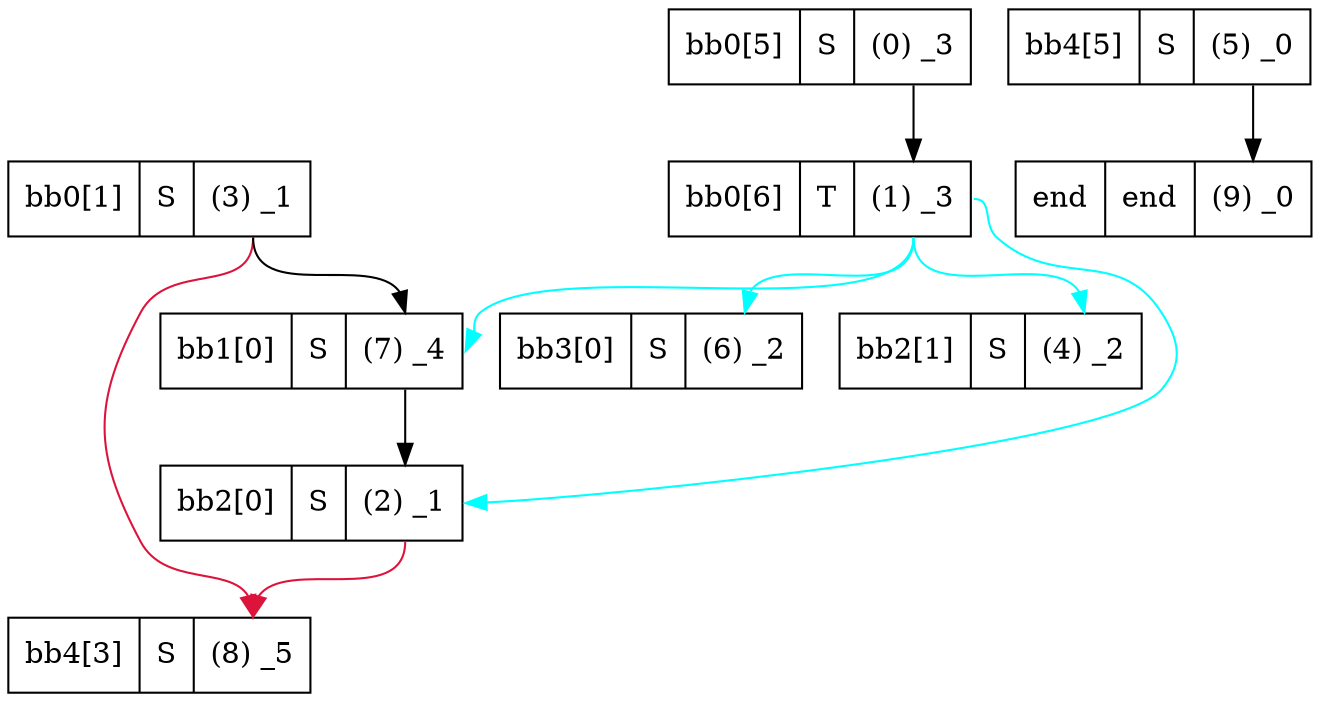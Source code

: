 digraph g {
    n4933618640[label="bb0[6]|T|<p1> (1) _3"][shape="record"];
    n4933588864[label="end|end|<p9> (9) _0"][shape="record"];
    n4933611552[label="bb3[0]|S|<p6> (6) _2"][shape="record"];
    n4933613264[label="bb2[1]|S|<p4> (4) _2"][shape="record"];
    n4933617088[label="bb4[3]|S|<p8> (8) _5"][shape="record"];
    n4933585856[label="bb0[5]|S|<p0> (0) _3"][shape="record"];
    n4933587888[label="bb2[0]|S|<p2> (2) _1"][shape="record"];
    n4933612784[label="bb0[1]|S|<p3> (3) _1"][shape="record"];
    n4933616672[label="bb1[0]|S|<p7> (7) _4"][shape="record"];
    n4933589696[label="bb4[5]|S|<p5> (5) _0"][shape="record"];
    n4933612784:p3 -> n4933617088:p8[label=""][color="crimson"];
    n4933585856:p0 -> n4933618640:p1[label=""];
    n4933618640:p1 -> n4933613264:p4[label=""][color="aqua"];
    n4933589696:p5 -> n4933588864:p9[label=""];
    n4933618640:p1 -> n4933611552:p6[label=""][color="aqua"];
    n4933612784:p3 -> n4933616672:p7[label=""];
    n4933616672:p7 -> n4933587888:p2[label=""];
    n4933618640:p1 -> n4933587888:p2[label=""][color="aqua"];
    n4933618640:p1 -> n4933616672:p7[label=""][color="aqua"];
    n4933587888:p2 -> n4933617088:p8[label=""][color="crimson"];
}

